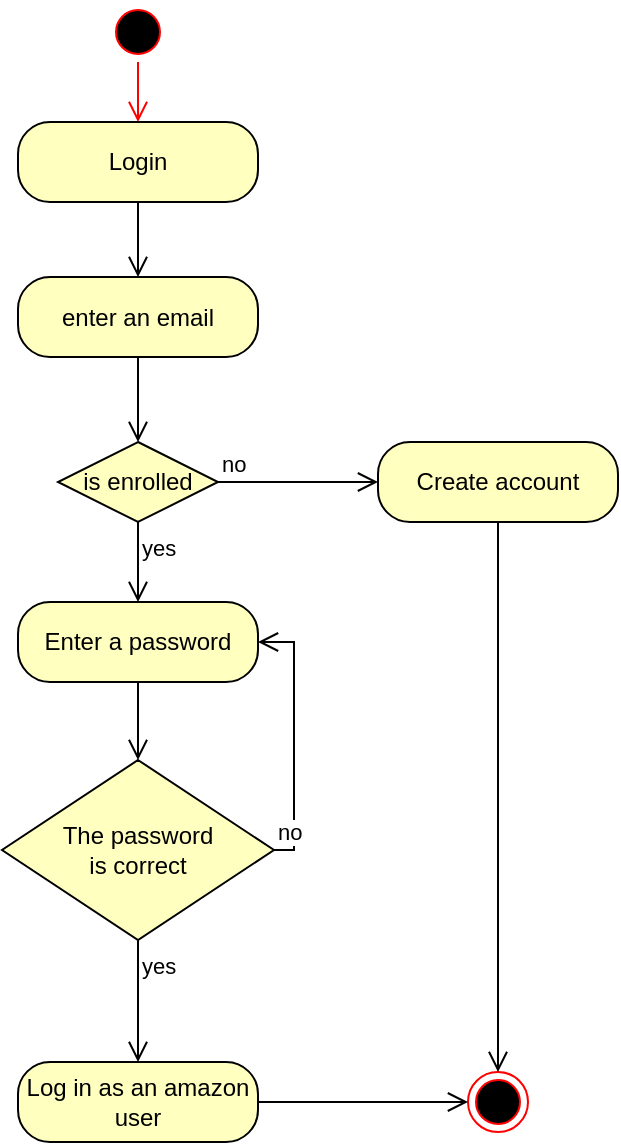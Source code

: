 <mxfile version="24.2.1" type="device">
  <diagram name="Página-1" id="_UWe27caaj-ySI7MDXhi">
    <mxGraphModel dx="3733" dy="1420" grid="1" gridSize="10" guides="1" tooltips="1" connect="1" arrows="1" fold="1" page="1" pageScale="1" pageWidth="827" pageHeight="1169" math="0" shadow="0">
      <root>
        <mxCell id="0" />
        <mxCell id="1" parent="0" />
        <mxCell id="3fwqzPt6mFN9tr5PB0-N-20" value="" style="ellipse;html=1;shape=endState;fillColor=#000000;strokeColor=#ff0000;" vertex="1" parent="1">
          <mxGeometry x="483" y="585" width="30" height="30" as="geometry" />
        </mxCell>
        <mxCell id="3fwqzPt6mFN9tr5PB0-N-21" value="" style="ellipse;html=1;shape=startState;fillColor=#000000;strokeColor=#ff0000;" vertex="1" parent="1">
          <mxGeometry x="303" y="50" width="30" height="30" as="geometry" />
        </mxCell>
        <mxCell id="3fwqzPt6mFN9tr5PB0-N-22" value="" style="edgeStyle=orthogonalEdgeStyle;html=1;verticalAlign=bottom;endArrow=open;endSize=8;strokeColor=#ff0000;rounded=0;" edge="1" parent="1" source="3fwqzPt6mFN9tr5PB0-N-21" target="3fwqzPt6mFN9tr5PB0-N-23">
          <mxGeometry relative="1" as="geometry">
            <mxPoint x="298" y="130" as="targetPoint" />
          </mxGeometry>
        </mxCell>
        <mxCell id="3fwqzPt6mFN9tr5PB0-N-23" value="Login" style="rounded=1;whiteSpace=wrap;html=1;arcSize=40;fontColor=#000000;fillColor=#ffffc0;strokeColor=#000000;" vertex="1" parent="1">
          <mxGeometry x="258" y="110" width="120" height="40" as="geometry" />
        </mxCell>
        <mxCell id="3fwqzPt6mFN9tr5PB0-N-24" value="" style="edgeStyle=orthogonalEdgeStyle;html=1;verticalAlign=bottom;endArrow=open;endSize=8;strokeColor=#000000;rounded=0;" edge="1" parent="1" source="3fwqzPt6mFN9tr5PB0-N-23" target="3fwqzPt6mFN9tr5PB0-N-25">
          <mxGeometry relative="1" as="geometry">
            <mxPoint x="648" y="230" as="targetPoint" />
          </mxGeometry>
        </mxCell>
        <mxCell id="3fwqzPt6mFN9tr5PB0-N-25" value="enter an email" style="rounded=1;whiteSpace=wrap;html=1;arcSize=40;fontColor=#000000;fillColor=#ffffc0;strokeColor=#000000;" vertex="1" parent="1">
          <mxGeometry x="258" y="187.5" width="120" height="40" as="geometry" />
        </mxCell>
        <mxCell id="3fwqzPt6mFN9tr5PB0-N-26" value="" style="edgeStyle=orthogonalEdgeStyle;html=1;verticalAlign=bottom;endArrow=open;endSize=8;strokeColor=#000000;rounded=0;" edge="1" parent="1" source="3fwqzPt6mFN9tr5PB0-N-25" target="3fwqzPt6mFN9tr5PB0-N-27">
          <mxGeometry relative="1" as="geometry">
            <mxPoint x="498" y="280" as="targetPoint" />
          </mxGeometry>
        </mxCell>
        <mxCell id="3fwqzPt6mFN9tr5PB0-N-27" value="is enrolled" style="rhombus;whiteSpace=wrap;html=1;fontColor=#000000;fillColor=#ffffc0;strokeColor=#000000;" vertex="1" parent="1">
          <mxGeometry x="278" y="270" width="80" height="40" as="geometry" />
        </mxCell>
        <mxCell id="3fwqzPt6mFN9tr5PB0-N-28" value="no" style="edgeStyle=orthogonalEdgeStyle;html=1;align=left;verticalAlign=bottom;endArrow=open;endSize=8;strokeColor=#000000;rounded=0;" edge="1" parent="1" source="3fwqzPt6mFN9tr5PB0-N-27" target="3fwqzPt6mFN9tr5PB0-N-30">
          <mxGeometry x="-1" relative="1" as="geometry">
            <mxPoint x="458" y="310" as="targetPoint" />
          </mxGeometry>
        </mxCell>
        <mxCell id="3fwqzPt6mFN9tr5PB0-N-29" value="yes" style="edgeStyle=orthogonalEdgeStyle;html=1;align=left;verticalAlign=top;endArrow=open;endSize=8;strokeColor=#000000;rounded=0;" edge="1" parent="1" source="3fwqzPt6mFN9tr5PB0-N-27" target="3fwqzPt6mFN9tr5PB0-N-32">
          <mxGeometry x="-1" relative="1" as="geometry">
            <mxPoint x="318" y="390" as="targetPoint" />
          </mxGeometry>
        </mxCell>
        <mxCell id="3fwqzPt6mFN9tr5PB0-N-30" value="Create account" style="rounded=1;whiteSpace=wrap;html=1;arcSize=40;fontColor=#000000;fillColor=#ffffc0;strokeColor=#000000;" vertex="1" parent="1">
          <mxGeometry x="438" y="270" width="120" height="40" as="geometry" />
        </mxCell>
        <mxCell id="3fwqzPt6mFN9tr5PB0-N-31" value="" style="edgeStyle=orthogonalEdgeStyle;html=1;verticalAlign=bottom;endArrow=open;endSize=8;strokeColor=#000000;rounded=0;" edge="1" parent="1" source="3fwqzPt6mFN9tr5PB0-N-30" target="3fwqzPt6mFN9tr5PB0-N-20">
          <mxGeometry relative="1" as="geometry">
            <mxPoint x="608" y="440" as="targetPoint" />
          </mxGeometry>
        </mxCell>
        <mxCell id="3fwqzPt6mFN9tr5PB0-N-32" value="Enter a password" style="rounded=1;whiteSpace=wrap;html=1;arcSize=40;fontColor=#000000;fillColor=#ffffc0;strokeColor=#000000;" vertex="1" parent="1">
          <mxGeometry x="258" y="350" width="120" height="40" as="geometry" />
        </mxCell>
        <mxCell id="3fwqzPt6mFN9tr5PB0-N-33" value="" style="edgeStyle=orthogonalEdgeStyle;html=1;verticalAlign=bottom;endArrow=open;endSize=8;strokeColor=#000000;rounded=0;" edge="1" parent="1" source="3fwqzPt6mFN9tr5PB0-N-32" target="3fwqzPt6mFN9tr5PB0-N-34">
          <mxGeometry relative="1" as="geometry">
            <mxPoint x="318" y="430" as="targetPoint" />
          </mxGeometry>
        </mxCell>
        <mxCell id="3fwqzPt6mFN9tr5PB0-N-34" value="The password&lt;div&gt;&lt;span style=&quot;background-color: initial;&quot;&gt;is correct&lt;/span&gt;&lt;/div&gt;" style="rhombus;whiteSpace=wrap;html=1;fontColor=#000000;fillColor=#ffffc0;strokeColor=#000000;" vertex="1" parent="1">
          <mxGeometry x="250" y="429" width="136" height="90" as="geometry" />
        </mxCell>
        <mxCell id="3fwqzPt6mFN9tr5PB0-N-35" value="no" style="edgeStyle=orthogonalEdgeStyle;html=1;align=left;verticalAlign=bottom;endArrow=open;endSize=8;strokeColor=#000000;rounded=0;entryX=1;entryY=0.5;entryDx=0;entryDy=0;exitX=1;exitY=0.5;exitDx=0;exitDy=0;" edge="1" parent="1" source="3fwqzPt6mFN9tr5PB0-N-34" target="3fwqzPt6mFN9tr5PB0-N-32">
          <mxGeometry x="-1" relative="1" as="geometry">
            <mxPoint x="462" y="470" as="targetPoint" />
          </mxGeometry>
        </mxCell>
        <mxCell id="3fwqzPt6mFN9tr5PB0-N-36" value="yes" style="edgeStyle=orthogonalEdgeStyle;html=1;align=left;verticalAlign=top;endArrow=open;endSize=8;strokeColor=#000000;rounded=0;" edge="1" parent="1" source="3fwqzPt6mFN9tr5PB0-N-34" target="3fwqzPt6mFN9tr5PB0-N-37">
          <mxGeometry x="-1" relative="1" as="geometry">
            <mxPoint x="322" y="550" as="targetPoint" />
          </mxGeometry>
        </mxCell>
        <mxCell id="3fwqzPt6mFN9tr5PB0-N-37" value="Log in as an amazon user" style="rounded=1;whiteSpace=wrap;html=1;arcSize=40;fontColor=#000000;fillColor=#ffffc0;strokeColor=#000000;" vertex="1" parent="1">
          <mxGeometry x="258" y="580" width="120" height="40" as="geometry" />
        </mxCell>
        <mxCell id="3fwqzPt6mFN9tr5PB0-N-38" value="" style="edgeStyle=orthogonalEdgeStyle;html=1;verticalAlign=bottom;endArrow=open;endSize=8;strokeColor=#000000;rounded=0;" edge="1" parent="1" source="3fwqzPt6mFN9tr5PB0-N-37" target="3fwqzPt6mFN9tr5PB0-N-20">
          <mxGeometry relative="1" as="geometry">
            <mxPoint x="326" y="680" as="targetPoint" />
          </mxGeometry>
        </mxCell>
      </root>
    </mxGraphModel>
  </diagram>
</mxfile>
